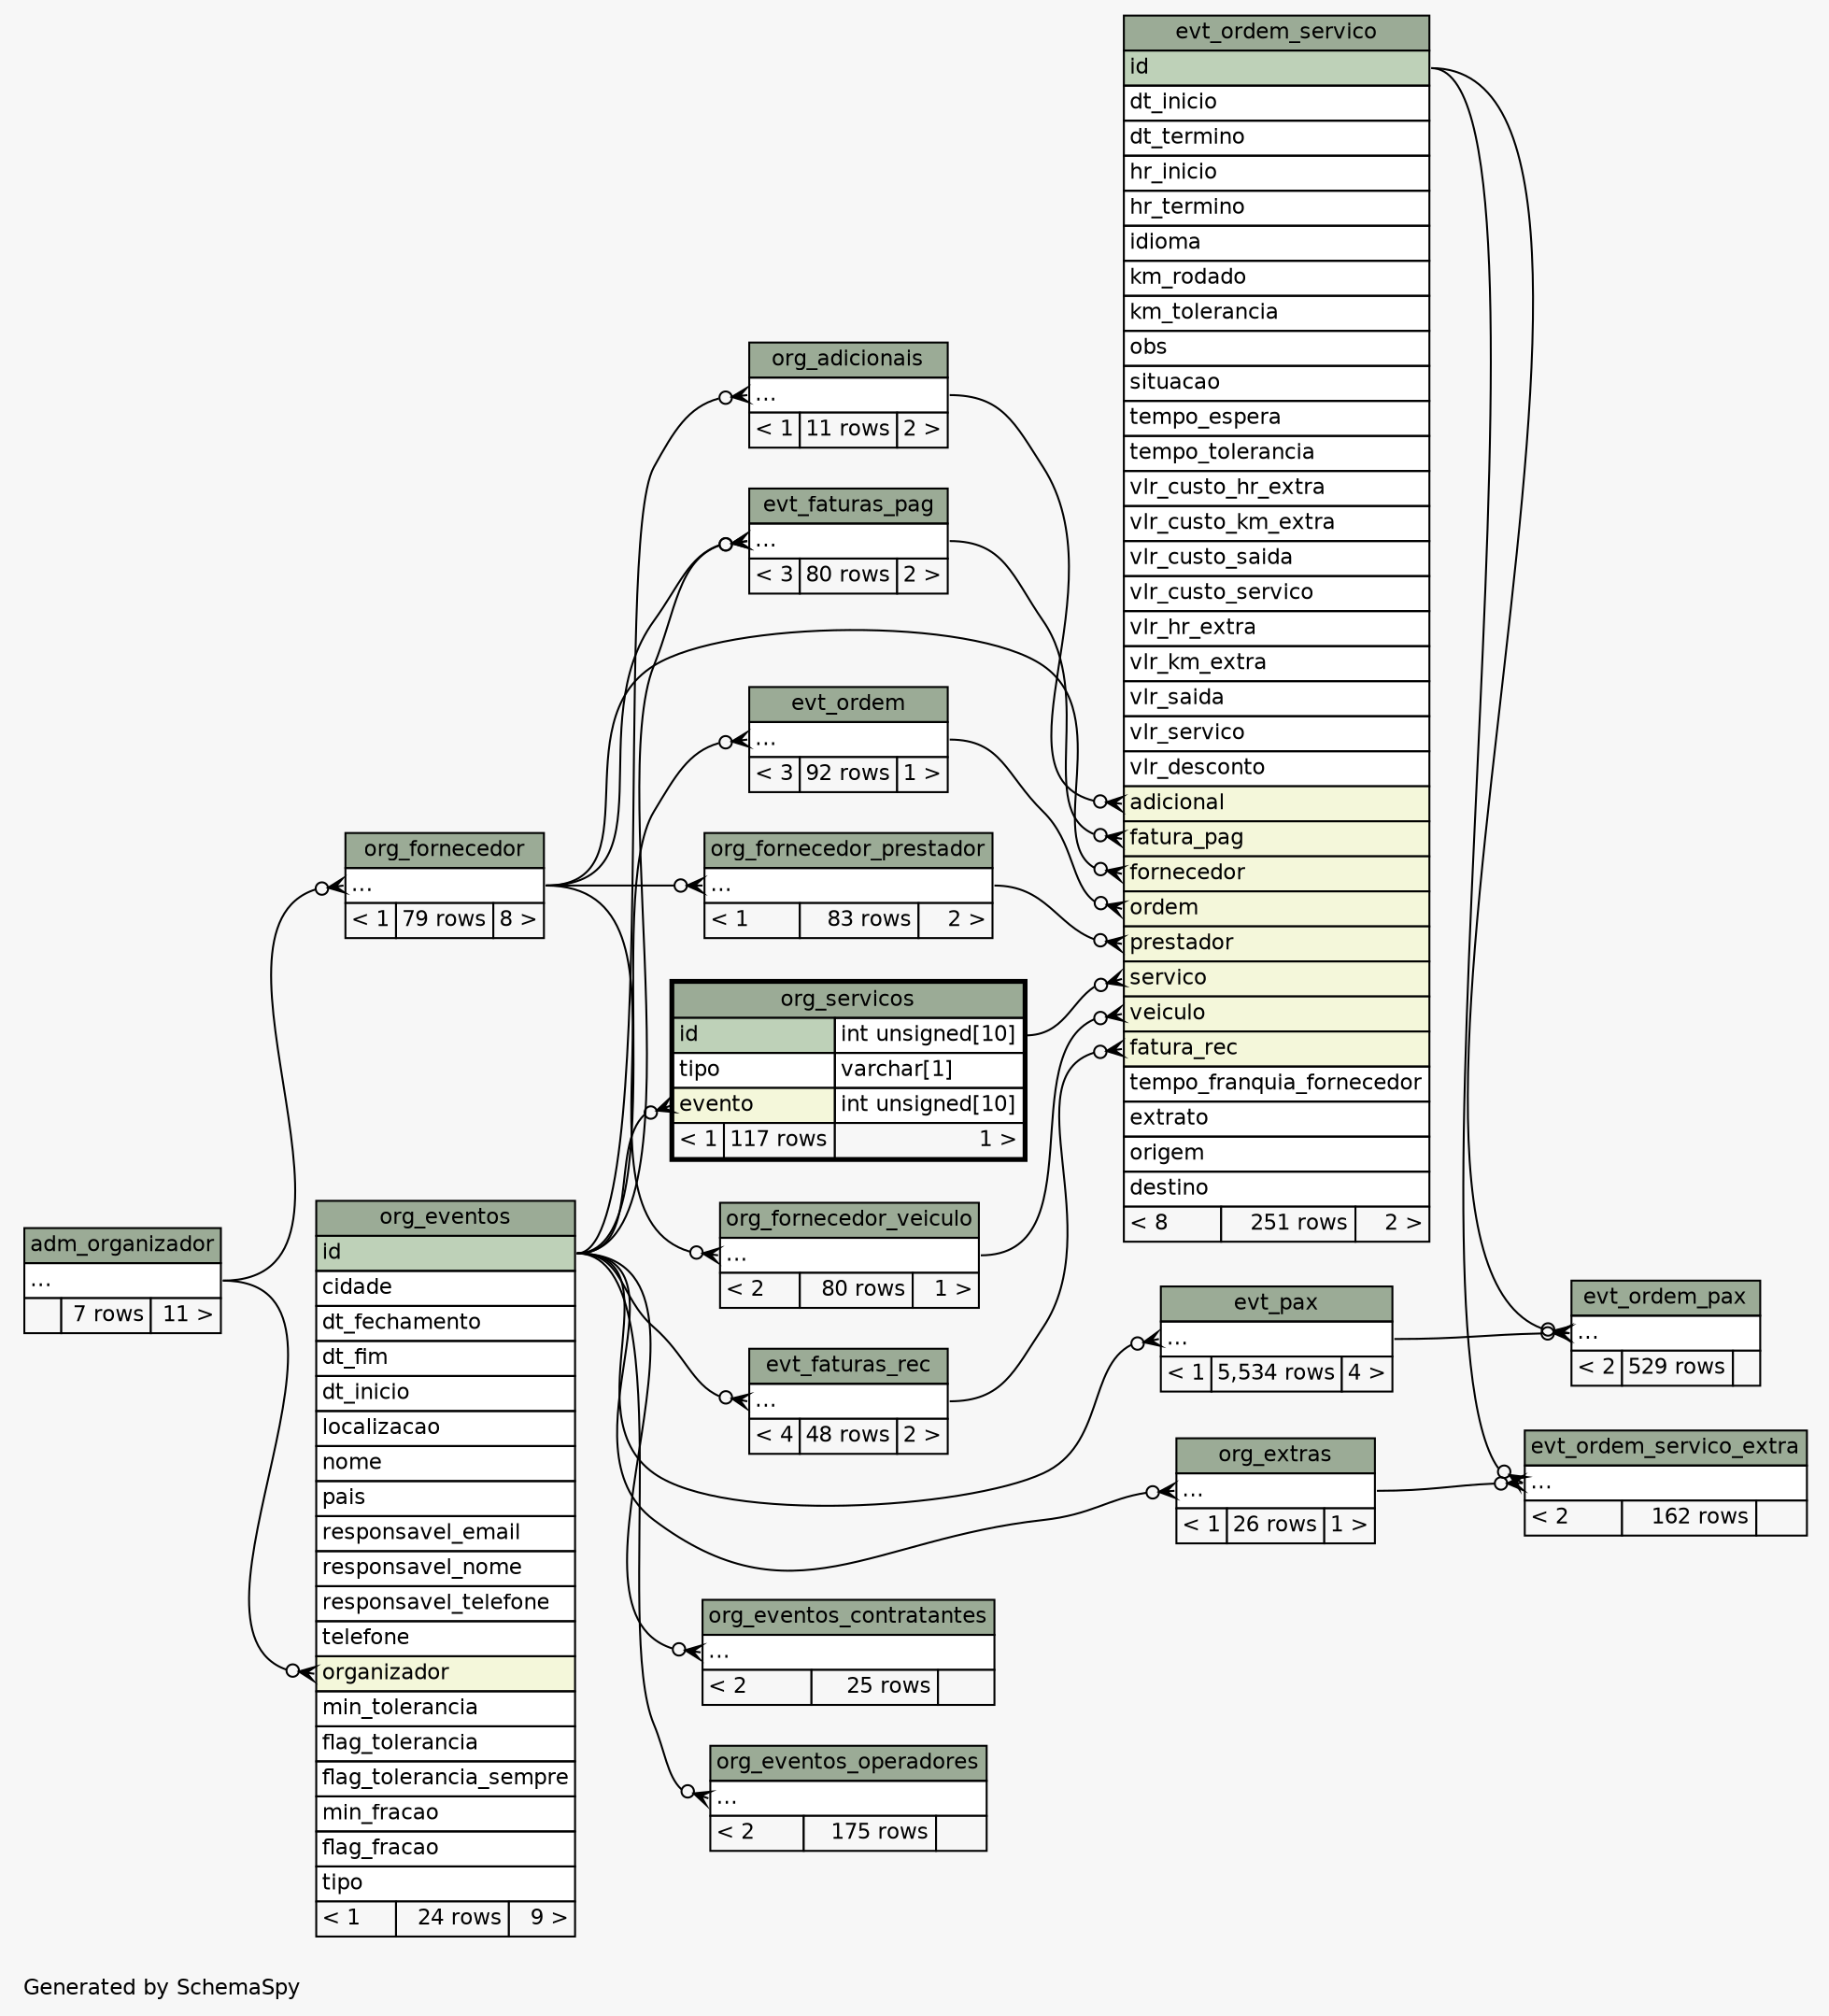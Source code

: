 // dot 2.38.0 on Windows 10 10.0
// SchemaSpy rev 590
digraph "twoDegreesRelationshipsDiagram" {
  graph [
    rankdir="RL"
    bgcolor="#f7f7f7"
    label="\nGenerated by SchemaSpy"
    labeljust="l"
    nodesep="0.18"
    ranksep="0.46"
    fontname="Helvetica"
    fontsize="11"
  ];
  node [
    fontname="Helvetica"
    fontsize="11"
    shape="plaintext"
  ];
  edge [
    arrowsize="0.8"
  ];
  "evt_faturas_pag":"elipses":w -> "org_eventos":"id":e [arrowhead=none dir=back arrowtail=crowodot];
  "evt_faturas_pag":"elipses":w -> "org_fornecedor":"elipses":e [arrowhead=none dir=back arrowtail=crowodot];
  "evt_faturas_rec":"elipses":w -> "org_eventos":"id":e [arrowhead=none dir=back arrowtail=crowodot];
  "evt_ordem":"elipses":w -> "org_eventos":"id":e [arrowhead=none dir=back arrowtail=crowodot];
  "evt_ordem_pax":"elipses":w -> "evt_ordem_servico":"id":e [arrowhead=none dir=back arrowtail=crowodot];
  "evt_ordem_pax":"elipses":w -> "evt_pax":"elipses":e [arrowhead=none dir=back arrowtail=crowodot];
  "evt_ordem_servico":"adicional":w -> "org_adicionais":"elipses":e [arrowhead=none dir=back arrowtail=crowodot];
  "evt_ordem_servico":"fatura_pag":w -> "evt_faturas_pag":"elipses":e [arrowhead=none dir=back arrowtail=crowodot];
  "evt_ordem_servico":"fatura_rec":w -> "evt_faturas_rec":"elipses":e [arrowhead=none dir=back arrowtail=crowodot];
  "evt_ordem_servico":"fornecedor":w -> "org_fornecedor":"elipses":e [arrowhead=none dir=back arrowtail=crowodot];
  "evt_ordem_servico":"ordem":w -> "evt_ordem":"elipses":e [arrowhead=none dir=back arrowtail=crowodot];
  "evt_ordem_servico":"prestador":w -> "org_fornecedor_prestador":"elipses":e [arrowhead=none dir=back arrowtail=crowodot];
  "evt_ordem_servico":"servico":w -> "org_servicos":"id.type":e [arrowhead=none dir=back arrowtail=crowodot];
  "evt_ordem_servico":"veiculo":w -> "org_fornecedor_veiculo":"elipses":e [arrowhead=none dir=back arrowtail=crowodot];
  "evt_ordem_servico_extra":"elipses":w -> "org_extras":"elipses":e [arrowhead=none dir=back arrowtail=crowodot];
  "evt_ordem_servico_extra":"elipses":w -> "evt_ordem_servico":"id":e [arrowhead=none dir=back arrowtail=crowodot];
  "evt_pax":"elipses":w -> "org_eventos":"id":e [arrowhead=none dir=back arrowtail=crowodot];
  "org_adicionais":"elipses":w -> "org_eventos":"id":e [arrowhead=none dir=back arrowtail=crowodot];
  "org_eventos":"organizador":w -> "adm_organizador":"elipses":e [arrowhead=none dir=back arrowtail=crowodot];
  "org_eventos_contratantes":"elipses":w -> "org_eventos":"id":e [arrowhead=none dir=back arrowtail=crowodot];
  "org_eventos_operadores":"elipses":w -> "org_eventos":"id":e [arrowhead=none dir=back arrowtail=crowodot];
  "org_extras":"elipses":w -> "org_eventos":"id":e [arrowhead=none dir=back arrowtail=crowodot];
  "org_fornecedor":"elipses":w -> "adm_organizador":"elipses":e [arrowhead=none dir=back arrowtail=crowodot];
  "org_fornecedor_prestador":"elipses":w -> "org_fornecedor":"elipses":e [arrowhead=none dir=back arrowtail=crowodot];
  "org_fornecedor_veiculo":"elipses":w -> "org_fornecedor":"elipses":e [arrowhead=none dir=back arrowtail=crowodot];
  "org_servicos":"evento":w -> "org_eventos":"id":e [arrowhead=none dir=back arrowtail=crowodot];
  "adm_organizador" [
    label=<
    <TABLE BORDER="0" CELLBORDER="1" CELLSPACING="0" BGCOLOR="#ffffff">
      <TR><TD COLSPAN="3" BGCOLOR="#9bab96" ALIGN="CENTER">adm_organizador</TD></TR>
      <TR><TD PORT="elipses" COLSPAN="3" ALIGN="LEFT">...</TD></TR>
      <TR><TD ALIGN="LEFT" BGCOLOR="#f7f7f7">  </TD><TD ALIGN="RIGHT" BGCOLOR="#f7f7f7">7 rows</TD><TD ALIGN="RIGHT" BGCOLOR="#f7f7f7">11 &gt;</TD></TR>
    </TABLE>>
    URL="adm_organizador.html"
    tooltip="adm_organizador"
  ];
  "evt_faturas_pag" [
    label=<
    <TABLE BORDER="0" CELLBORDER="1" CELLSPACING="0" BGCOLOR="#ffffff">
      <TR><TD COLSPAN="3" BGCOLOR="#9bab96" ALIGN="CENTER">evt_faturas_pag</TD></TR>
      <TR><TD PORT="elipses" COLSPAN="3" ALIGN="LEFT">...</TD></TR>
      <TR><TD ALIGN="LEFT" BGCOLOR="#f7f7f7">&lt; 3</TD><TD ALIGN="RIGHT" BGCOLOR="#f7f7f7">80 rows</TD><TD ALIGN="RIGHT" BGCOLOR="#f7f7f7">2 &gt;</TD></TR>
    </TABLE>>
    URL="evt_faturas_pag.html"
    tooltip="evt_faturas_pag"
  ];
  "evt_faturas_rec" [
    label=<
    <TABLE BORDER="0" CELLBORDER="1" CELLSPACING="0" BGCOLOR="#ffffff">
      <TR><TD COLSPAN="3" BGCOLOR="#9bab96" ALIGN="CENTER">evt_faturas_rec</TD></TR>
      <TR><TD PORT="elipses" COLSPAN="3" ALIGN="LEFT">...</TD></TR>
      <TR><TD ALIGN="LEFT" BGCOLOR="#f7f7f7">&lt; 4</TD><TD ALIGN="RIGHT" BGCOLOR="#f7f7f7">48 rows</TD><TD ALIGN="RIGHT" BGCOLOR="#f7f7f7">2 &gt;</TD></TR>
    </TABLE>>
    URL="evt_faturas_rec.html"
    tooltip="evt_faturas_rec"
  ];
  "evt_ordem" [
    label=<
    <TABLE BORDER="0" CELLBORDER="1" CELLSPACING="0" BGCOLOR="#ffffff">
      <TR><TD COLSPAN="3" BGCOLOR="#9bab96" ALIGN="CENTER">evt_ordem</TD></TR>
      <TR><TD PORT="elipses" COLSPAN="3" ALIGN="LEFT">...</TD></TR>
      <TR><TD ALIGN="LEFT" BGCOLOR="#f7f7f7">&lt; 3</TD><TD ALIGN="RIGHT" BGCOLOR="#f7f7f7">92 rows</TD><TD ALIGN="RIGHT" BGCOLOR="#f7f7f7">1 &gt;</TD></TR>
    </TABLE>>
    URL="evt_ordem.html"
    tooltip="evt_ordem"
  ];
  "evt_ordem_pax" [
    label=<
    <TABLE BORDER="0" CELLBORDER="1" CELLSPACING="0" BGCOLOR="#ffffff">
      <TR><TD COLSPAN="3" BGCOLOR="#9bab96" ALIGN="CENTER">evt_ordem_pax</TD></TR>
      <TR><TD PORT="elipses" COLSPAN="3" ALIGN="LEFT">...</TD></TR>
      <TR><TD ALIGN="LEFT" BGCOLOR="#f7f7f7">&lt; 2</TD><TD ALIGN="RIGHT" BGCOLOR="#f7f7f7">529 rows</TD><TD ALIGN="RIGHT" BGCOLOR="#f7f7f7">  </TD></TR>
    </TABLE>>
    URL="evt_ordem_pax.html"
    tooltip="evt_ordem_pax"
  ];
  "evt_ordem_servico" [
    label=<
    <TABLE BORDER="0" CELLBORDER="1" CELLSPACING="0" BGCOLOR="#ffffff">
      <TR><TD COLSPAN="3" BGCOLOR="#9bab96" ALIGN="CENTER">evt_ordem_servico</TD></TR>
      <TR><TD PORT="id" COLSPAN="3" BGCOLOR="#bed1b8" ALIGN="LEFT">id</TD></TR>
      <TR><TD PORT="dt_inicio" COLSPAN="3" ALIGN="LEFT">dt_inicio</TD></TR>
      <TR><TD PORT="dt_termino" COLSPAN="3" ALIGN="LEFT">dt_termino</TD></TR>
      <TR><TD PORT="hr_inicio" COLSPAN="3" ALIGN="LEFT">hr_inicio</TD></TR>
      <TR><TD PORT="hr_termino" COLSPAN="3" ALIGN="LEFT">hr_termino</TD></TR>
      <TR><TD PORT="idioma" COLSPAN="3" ALIGN="LEFT">idioma</TD></TR>
      <TR><TD PORT="km_rodado" COLSPAN="3" ALIGN="LEFT">km_rodado</TD></TR>
      <TR><TD PORT="km_tolerancia" COLSPAN="3" ALIGN="LEFT">km_tolerancia</TD></TR>
      <TR><TD PORT="obs" COLSPAN="3" ALIGN="LEFT">obs</TD></TR>
      <TR><TD PORT="situacao" COLSPAN="3" ALIGN="LEFT">situacao</TD></TR>
      <TR><TD PORT="tempo_espera" COLSPAN="3" ALIGN="LEFT">tempo_espera</TD></TR>
      <TR><TD PORT="tempo_tolerancia" COLSPAN="3" ALIGN="LEFT">tempo_tolerancia</TD></TR>
      <TR><TD PORT="vlr_custo_hr_extra" COLSPAN="3" ALIGN="LEFT">vlr_custo_hr_extra</TD></TR>
      <TR><TD PORT="vlr_custo_km_extra" COLSPAN="3" ALIGN="LEFT">vlr_custo_km_extra</TD></TR>
      <TR><TD PORT="vlr_custo_saida" COLSPAN="3" ALIGN="LEFT">vlr_custo_saida</TD></TR>
      <TR><TD PORT="vlr_custo_servico" COLSPAN="3" ALIGN="LEFT">vlr_custo_servico</TD></TR>
      <TR><TD PORT="vlr_hr_extra" COLSPAN="3" ALIGN="LEFT">vlr_hr_extra</TD></TR>
      <TR><TD PORT="vlr_km_extra" COLSPAN="3" ALIGN="LEFT">vlr_km_extra</TD></TR>
      <TR><TD PORT="vlr_saida" COLSPAN="3" ALIGN="LEFT">vlr_saida</TD></TR>
      <TR><TD PORT="vlr_servico" COLSPAN="3" ALIGN="LEFT">vlr_servico</TD></TR>
      <TR><TD PORT="vlr_desconto" COLSPAN="3" ALIGN="LEFT">vlr_desconto</TD></TR>
      <TR><TD PORT="adicional" COLSPAN="3" BGCOLOR="#f4f7da" ALIGN="LEFT">adicional</TD></TR>
      <TR><TD PORT="fatura_pag" COLSPAN="3" BGCOLOR="#f4f7da" ALIGN="LEFT">fatura_pag</TD></TR>
      <TR><TD PORT="fornecedor" COLSPAN="3" BGCOLOR="#f4f7da" ALIGN="LEFT">fornecedor</TD></TR>
      <TR><TD PORT="ordem" COLSPAN="3" BGCOLOR="#f4f7da" ALIGN="LEFT">ordem</TD></TR>
      <TR><TD PORT="prestador" COLSPAN="3" BGCOLOR="#f4f7da" ALIGN="LEFT">prestador</TD></TR>
      <TR><TD PORT="servico" COLSPAN="3" BGCOLOR="#f4f7da" ALIGN="LEFT">servico</TD></TR>
      <TR><TD PORT="veiculo" COLSPAN="3" BGCOLOR="#f4f7da" ALIGN="LEFT">veiculo</TD></TR>
      <TR><TD PORT="fatura_rec" COLSPAN="3" BGCOLOR="#f4f7da" ALIGN="LEFT">fatura_rec</TD></TR>
      <TR><TD PORT="tempo_franquia_fornecedor" COLSPAN="3" ALIGN="LEFT">tempo_franquia_fornecedor</TD></TR>
      <TR><TD PORT="extrato" COLSPAN="3" ALIGN="LEFT">extrato</TD></TR>
      <TR><TD PORT="origem" COLSPAN="3" ALIGN="LEFT">origem</TD></TR>
      <TR><TD PORT="destino" COLSPAN="3" ALIGN="LEFT">destino</TD></TR>
      <TR><TD ALIGN="LEFT" BGCOLOR="#f7f7f7">&lt; 8</TD><TD ALIGN="RIGHT" BGCOLOR="#f7f7f7">251 rows</TD><TD ALIGN="RIGHT" BGCOLOR="#f7f7f7">2 &gt;</TD></TR>
    </TABLE>>
    URL="evt_ordem_servico.html"
    tooltip="evt_ordem_servico"
  ];
  "evt_ordem_servico_extra" [
    label=<
    <TABLE BORDER="0" CELLBORDER="1" CELLSPACING="0" BGCOLOR="#ffffff">
      <TR><TD COLSPAN="3" BGCOLOR="#9bab96" ALIGN="CENTER">evt_ordem_servico_extra</TD></TR>
      <TR><TD PORT="elipses" COLSPAN="3" ALIGN="LEFT">...</TD></TR>
      <TR><TD ALIGN="LEFT" BGCOLOR="#f7f7f7">&lt; 2</TD><TD ALIGN="RIGHT" BGCOLOR="#f7f7f7">162 rows</TD><TD ALIGN="RIGHT" BGCOLOR="#f7f7f7">  </TD></TR>
    </TABLE>>
    URL="evt_ordem_servico_extra.html"
    tooltip="evt_ordem_servico_extra"
  ];
  "evt_pax" [
    label=<
    <TABLE BORDER="0" CELLBORDER="1" CELLSPACING="0" BGCOLOR="#ffffff">
      <TR><TD COLSPAN="3" BGCOLOR="#9bab96" ALIGN="CENTER">evt_pax</TD></TR>
      <TR><TD PORT="elipses" COLSPAN="3" ALIGN="LEFT">...</TD></TR>
      <TR><TD ALIGN="LEFT" BGCOLOR="#f7f7f7">&lt; 1</TD><TD ALIGN="RIGHT" BGCOLOR="#f7f7f7">5,534 rows</TD><TD ALIGN="RIGHT" BGCOLOR="#f7f7f7">4 &gt;</TD></TR>
    </TABLE>>
    URL="evt_pax.html"
    tooltip="evt_pax"
  ];
  "org_adicionais" [
    label=<
    <TABLE BORDER="0" CELLBORDER="1" CELLSPACING="0" BGCOLOR="#ffffff">
      <TR><TD COLSPAN="3" BGCOLOR="#9bab96" ALIGN="CENTER">org_adicionais</TD></TR>
      <TR><TD PORT="elipses" COLSPAN="3" ALIGN="LEFT">...</TD></TR>
      <TR><TD ALIGN="LEFT" BGCOLOR="#f7f7f7">&lt; 1</TD><TD ALIGN="RIGHT" BGCOLOR="#f7f7f7">11 rows</TD><TD ALIGN="RIGHT" BGCOLOR="#f7f7f7">2 &gt;</TD></TR>
    </TABLE>>
    URL="org_adicionais.html"
    tooltip="org_adicionais"
  ];
  "org_eventos" [
    label=<
    <TABLE BORDER="0" CELLBORDER="1" CELLSPACING="0" BGCOLOR="#ffffff">
      <TR><TD COLSPAN="3" BGCOLOR="#9bab96" ALIGN="CENTER">org_eventos</TD></TR>
      <TR><TD PORT="id" COLSPAN="3" BGCOLOR="#bed1b8" ALIGN="LEFT">id</TD></TR>
      <TR><TD PORT="cidade" COLSPAN="3" ALIGN="LEFT">cidade</TD></TR>
      <TR><TD PORT="dt_fechamento" COLSPAN="3" ALIGN="LEFT">dt_fechamento</TD></TR>
      <TR><TD PORT="dt_fim" COLSPAN="3" ALIGN="LEFT">dt_fim</TD></TR>
      <TR><TD PORT="dt_inicio" COLSPAN="3" ALIGN="LEFT">dt_inicio</TD></TR>
      <TR><TD PORT="localizacao" COLSPAN="3" ALIGN="LEFT">localizacao</TD></TR>
      <TR><TD PORT="nome" COLSPAN="3" ALIGN="LEFT">nome</TD></TR>
      <TR><TD PORT="pais" COLSPAN="3" ALIGN="LEFT">pais</TD></TR>
      <TR><TD PORT="responsavel_email" COLSPAN="3" ALIGN="LEFT">responsavel_email</TD></TR>
      <TR><TD PORT="responsavel_nome" COLSPAN="3" ALIGN="LEFT">responsavel_nome</TD></TR>
      <TR><TD PORT="responsavel_telefone" COLSPAN="3" ALIGN="LEFT">responsavel_telefone</TD></TR>
      <TR><TD PORT="telefone" COLSPAN="3" ALIGN="LEFT">telefone</TD></TR>
      <TR><TD PORT="organizador" COLSPAN="3" BGCOLOR="#f4f7da" ALIGN="LEFT">organizador</TD></TR>
      <TR><TD PORT="min_tolerancia" COLSPAN="3" ALIGN="LEFT">min_tolerancia</TD></TR>
      <TR><TD PORT="flag_tolerancia" COLSPAN="3" ALIGN="LEFT">flag_tolerancia</TD></TR>
      <TR><TD PORT="flag_tolerancia_sempre" COLSPAN="3" ALIGN="LEFT">flag_tolerancia_sempre</TD></TR>
      <TR><TD PORT="min_fracao" COLSPAN="3" ALIGN="LEFT">min_fracao</TD></TR>
      <TR><TD PORT="flag_fracao" COLSPAN="3" ALIGN="LEFT">flag_fracao</TD></TR>
      <TR><TD PORT="tipo" COLSPAN="3" ALIGN="LEFT">tipo</TD></TR>
      <TR><TD ALIGN="LEFT" BGCOLOR="#f7f7f7">&lt; 1</TD><TD ALIGN="RIGHT" BGCOLOR="#f7f7f7">24 rows</TD><TD ALIGN="RIGHT" BGCOLOR="#f7f7f7">9 &gt;</TD></TR>
    </TABLE>>
    URL="org_eventos.html"
    tooltip="org_eventos"
  ];
  "org_eventos_contratantes" [
    label=<
    <TABLE BORDER="0" CELLBORDER="1" CELLSPACING="0" BGCOLOR="#ffffff">
      <TR><TD COLSPAN="3" BGCOLOR="#9bab96" ALIGN="CENTER">org_eventos_contratantes</TD></TR>
      <TR><TD PORT="elipses" COLSPAN="3" ALIGN="LEFT">...</TD></TR>
      <TR><TD ALIGN="LEFT" BGCOLOR="#f7f7f7">&lt; 2</TD><TD ALIGN="RIGHT" BGCOLOR="#f7f7f7">25 rows</TD><TD ALIGN="RIGHT" BGCOLOR="#f7f7f7">  </TD></TR>
    </TABLE>>
    URL="org_eventos_contratantes.html"
    tooltip="org_eventos_contratantes"
  ];
  "org_eventos_operadores" [
    label=<
    <TABLE BORDER="0" CELLBORDER="1" CELLSPACING="0" BGCOLOR="#ffffff">
      <TR><TD COLSPAN="3" BGCOLOR="#9bab96" ALIGN="CENTER">org_eventos_operadores</TD></TR>
      <TR><TD PORT="elipses" COLSPAN="3" ALIGN="LEFT">...</TD></TR>
      <TR><TD ALIGN="LEFT" BGCOLOR="#f7f7f7">&lt; 2</TD><TD ALIGN="RIGHT" BGCOLOR="#f7f7f7">175 rows</TD><TD ALIGN="RIGHT" BGCOLOR="#f7f7f7">  </TD></TR>
    </TABLE>>
    URL="org_eventos_operadores.html"
    tooltip="org_eventos_operadores"
  ];
  "org_extras" [
    label=<
    <TABLE BORDER="0" CELLBORDER="1" CELLSPACING="0" BGCOLOR="#ffffff">
      <TR><TD COLSPAN="3" BGCOLOR="#9bab96" ALIGN="CENTER">org_extras</TD></TR>
      <TR><TD PORT="elipses" COLSPAN="3" ALIGN="LEFT">...</TD></TR>
      <TR><TD ALIGN="LEFT" BGCOLOR="#f7f7f7">&lt; 1</TD><TD ALIGN="RIGHT" BGCOLOR="#f7f7f7">26 rows</TD><TD ALIGN="RIGHT" BGCOLOR="#f7f7f7">1 &gt;</TD></TR>
    </TABLE>>
    URL="org_extras.html"
    tooltip="org_extras"
  ];
  "org_fornecedor" [
    label=<
    <TABLE BORDER="0" CELLBORDER="1" CELLSPACING="0" BGCOLOR="#ffffff">
      <TR><TD COLSPAN="3" BGCOLOR="#9bab96" ALIGN="CENTER">org_fornecedor</TD></TR>
      <TR><TD PORT="elipses" COLSPAN="3" ALIGN="LEFT">...</TD></TR>
      <TR><TD ALIGN="LEFT" BGCOLOR="#f7f7f7">&lt; 1</TD><TD ALIGN="RIGHT" BGCOLOR="#f7f7f7">79 rows</TD><TD ALIGN="RIGHT" BGCOLOR="#f7f7f7">8 &gt;</TD></TR>
    </TABLE>>
    URL="org_fornecedor.html"
    tooltip="org_fornecedor"
  ];
  "org_fornecedor_prestador" [
    label=<
    <TABLE BORDER="0" CELLBORDER="1" CELLSPACING="0" BGCOLOR="#ffffff">
      <TR><TD COLSPAN="3" BGCOLOR="#9bab96" ALIGN="CENTER">org_fornecedor_prestador</TD></TR>
      <TR><TD PORT="elipses" COLSPAN="3" ALIGN="LEFT">...</TD></TR>
      <TR><TD ALIGN="LEFT" BGCOLOR="#f7f7f7">&lt; 1</TD><TD ALIGN="RIGHT" BGCOLOR="#f7f7f7">83 rows</TD><TD ALIGN="RIGHT" BGCOLOR="#f7f7f7">2 &gt;</TD></TR>
    </TABLE>>
    URL="org_fornecedor_prestador.html"
    tooltip="org_fornecedor_prestador"
  ];
  "org_fornecedor_veiculo" [
    label=<
    <TABLE BORDER="0" CELLBORDER="1" CELLSPACING="0" BGCOLOR="#ffffff">
      <TR><TD COLSPAN="3" BGCOLOR="#9bab96" ALIGN="CENTER">org_fornecedor_veiculo</TD></TR>
      <TR><TD PORT="elipses" COLSPAN="3" ALIGN="LEFT">...</TD></TR>
      <TR><TD ALIGN="LEFT" BGCOLOR="#f7f7f7">&lt; 2</TD><TD ALIGN="RIGHT" BGCOLOR="#f7f7f7">80 rows</TD><TD ALIGN="RIGHT" BGCOLOR="#f7f7f7">1 &gt;</TD></TR>
    </TABLE>>
    URL="org_fornecedor_veiculo.html"
    tooltip="org_fornecedor_veiculo"
  ];
  "org_servicos" [
    label=<
    <TABLE BORDER="2" CELLBORDER="1" CELLSPACING="0" BGCOLOR="#ffffff">
      <TR><TD COLSPAN="3" BGCOLOR="#9bab96" ALIGN="CENTER">org_servicos</TD></TR>
      <TR><TD PORT="id" COLSPAN="2" BGCOLOR="#bed1b8" ALIGN="LEFT">id</TD><TD PORT="id.type" ALIGN="LEFT">int unsigned[10]</TD></TR>
      <TR><TD PORT="tipo" COLSPAN="2" ALIGN="LEFT">tipo</TD><TD PORT="tipo.type" ALIGN="LEFT">varchar[1]</TD></TR>
      <TR><TD PORT="evento" COLSPAN="2" BGCOLOR="#f4f7da" ALIGN="LEFT">evento</TD><TD PORT="evento.type" ALIGN="LEFT">int unsigned[10]</TD></TR>
      <TR><TD ALIGN="LEFT" BGCOLOR="#f7f7f7">&lt; 1</TD><TD ALIGN="RIGHT" BGCOLOR="#f7f7f7">117 rows</TD><TD ALIGN="RIGHT" BGCOLOR="#f7f7f7">1 &gt;</TD></TR>
    </TABLE>>
    URL="org_servicos.html"
    tooltip="org_servicos"
  ];
}
